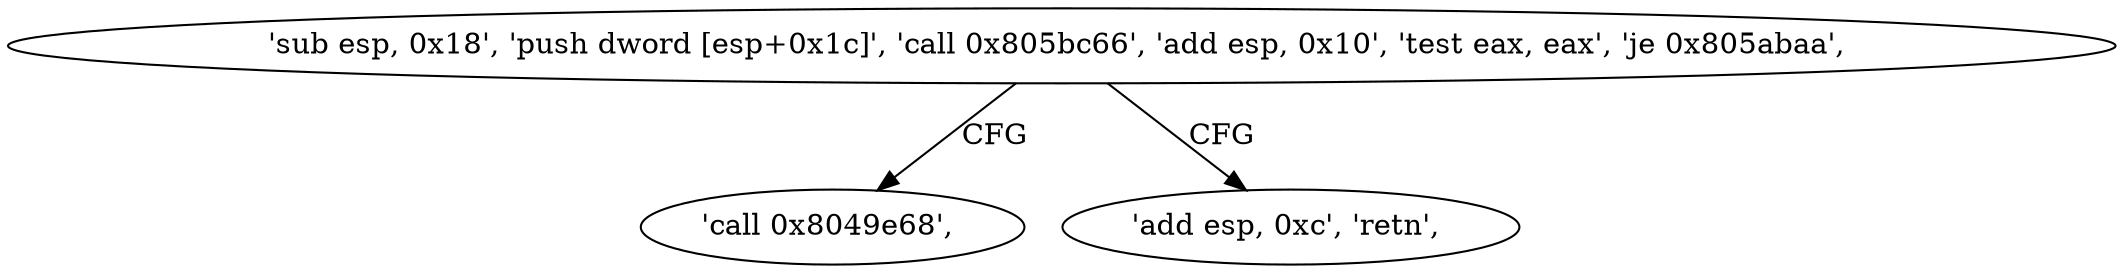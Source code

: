 digraph "func" {
"134589331" [label = "'sub esp, 0x18', 'push dword [esp+0x1c]', 'call 0x805bc66', 'add esp, 0x10', 'test eax, eax', 'je 0x805abaa', " ]
"134589354" [label = "'call 0x8049e68', " ]
"134589350" [label = "'add esp, 0xc', 'retn', " ]
"134589331" -> "134589354" [ label = "CFG" ]
"134589331" -> "134589350" [ label = "CFG" ]
}
